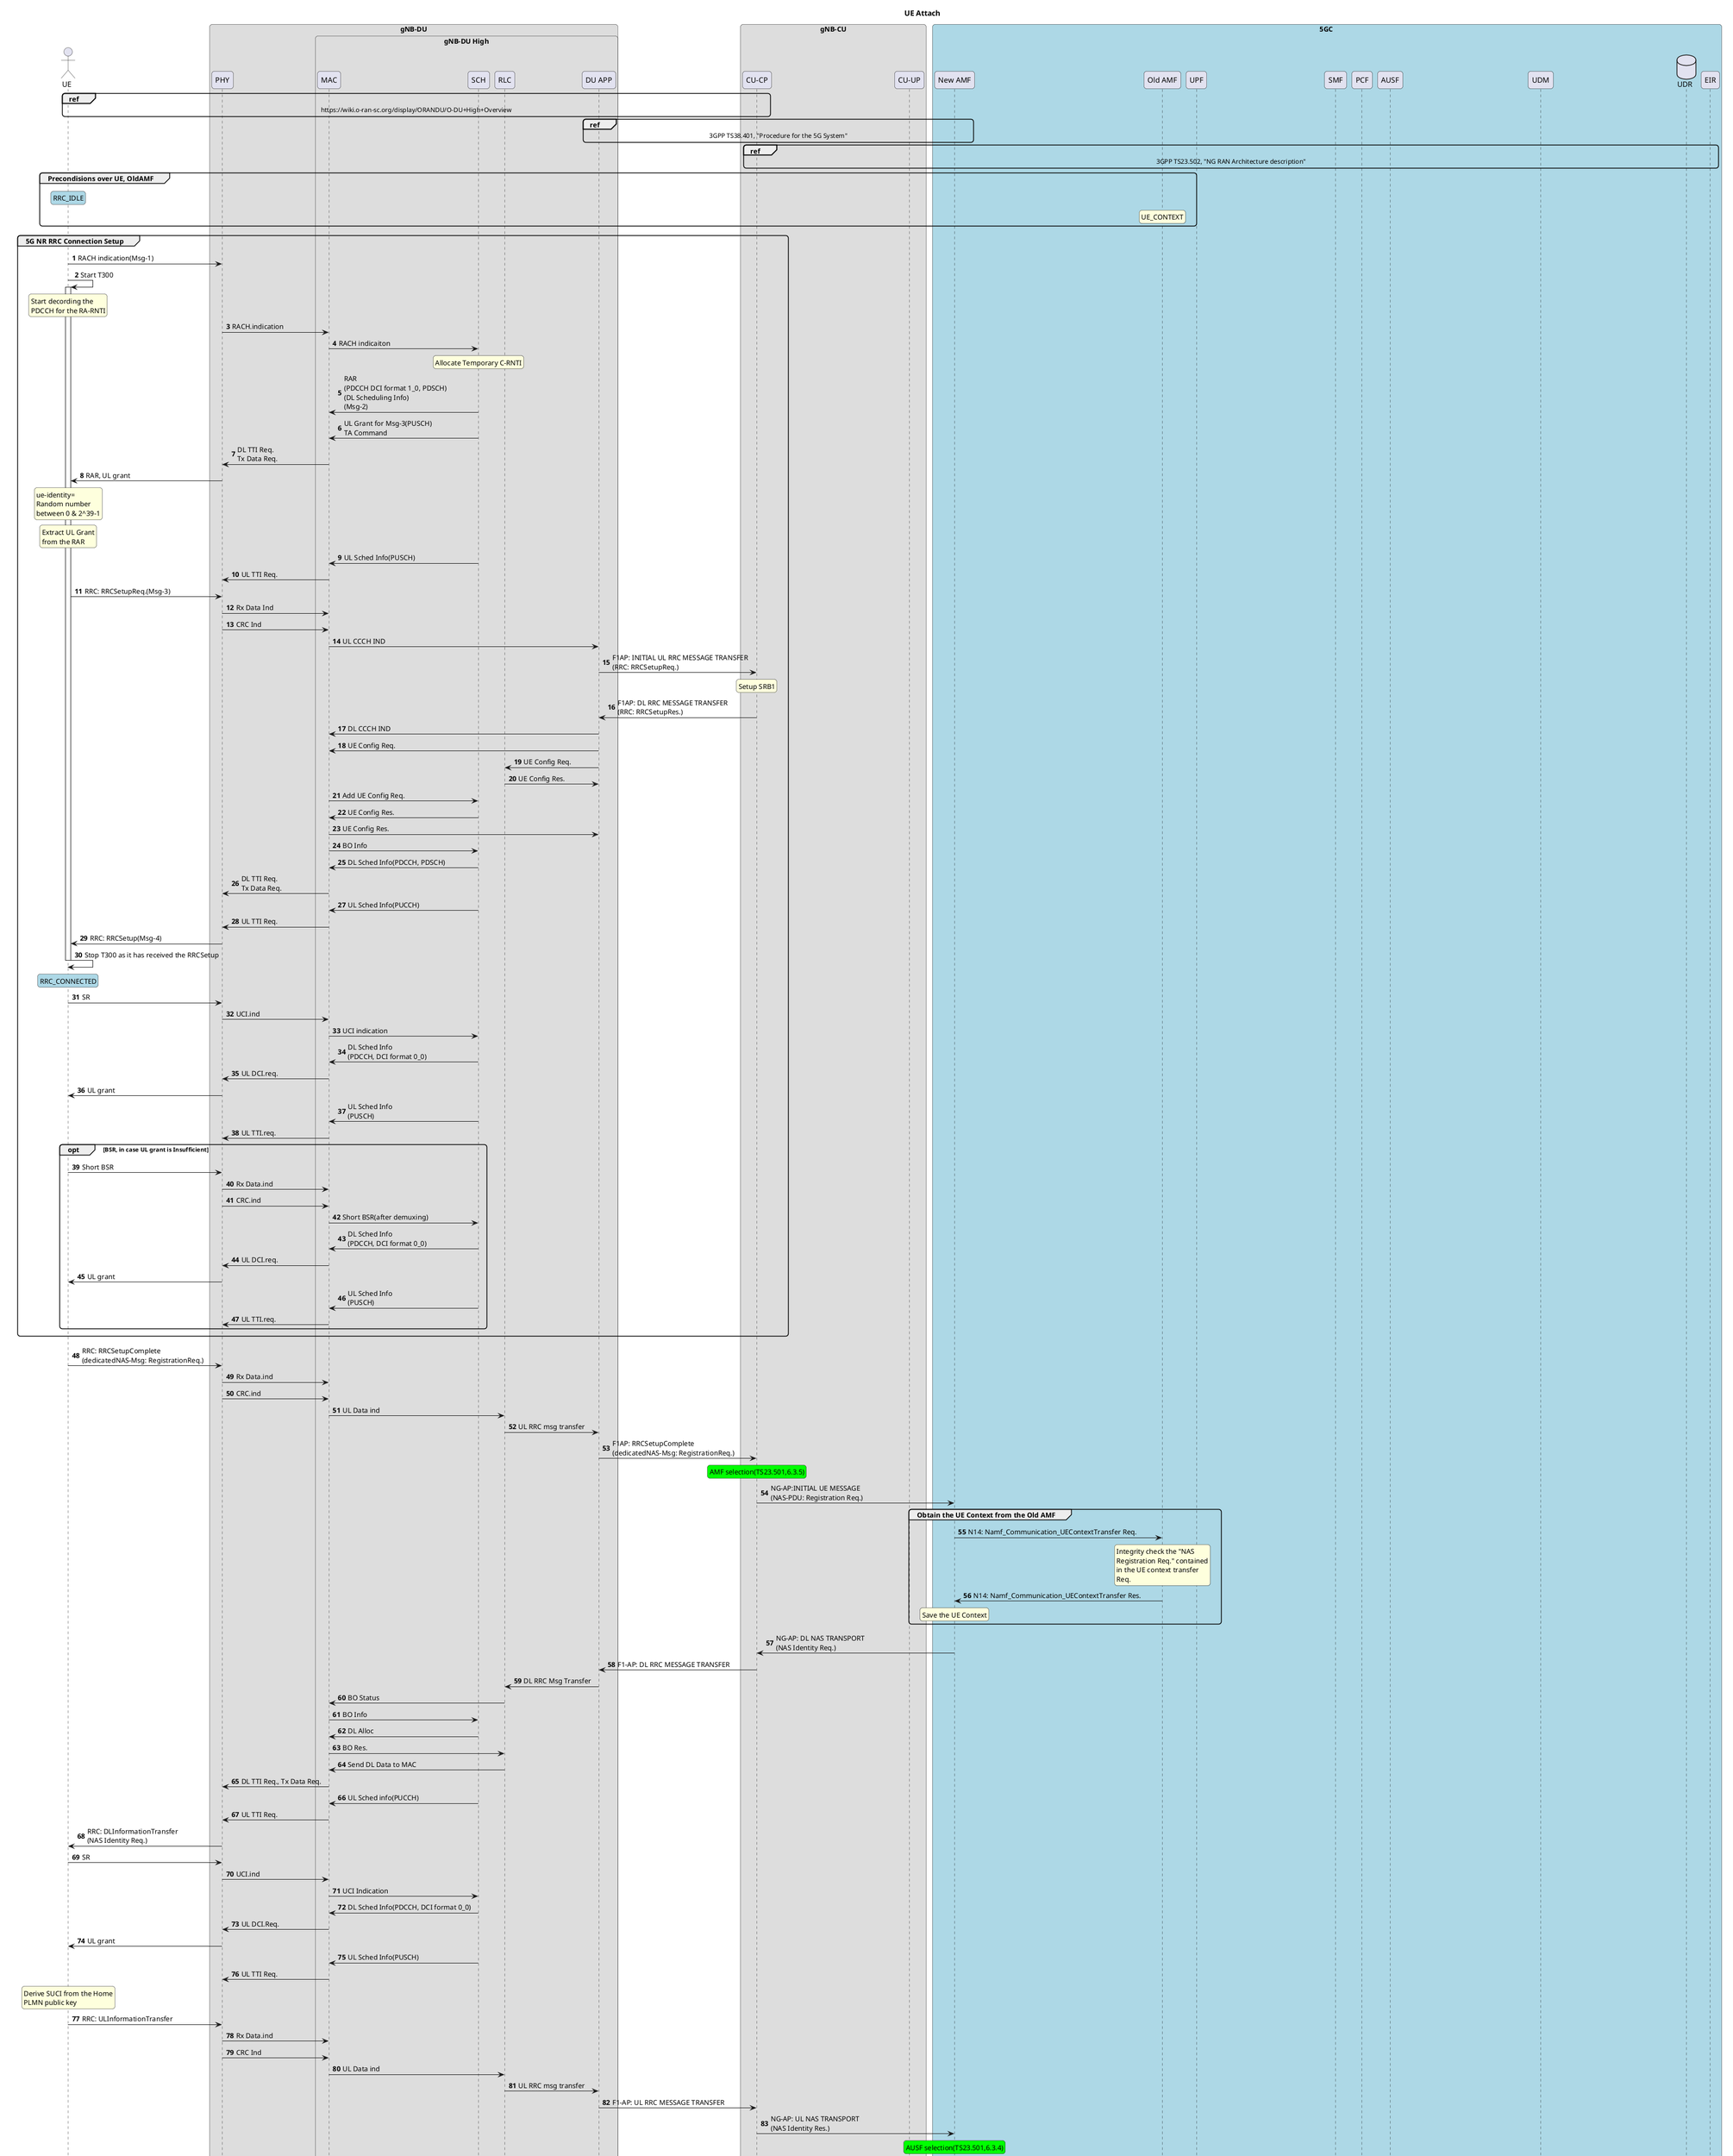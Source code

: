 @startuml "UE Attach"
skinparam RoundCorner 10

!pragma teoz true
title
    UE Attach
end title

'=============================
'===== Network Functions =====
'=============================
database UDR
actor UE

box gNB-DU
    participant PHY
    box gNB-DU High
        participant MAC
        participant SCH
        participant RLC
        participant "DU APP" as DUAPP 
    endbox
endbox

box gNB-CU
    participant "CU-CP" as CUCP
    participant "CU-UP" as CUUP
endbox

box 5GC #lightblue
    participant "New AMF" as NewAMF
    participant "Old AMF" as OldAMF
    participant UPF
    participant SMF
    participant PCF
    participant AUSF
    participant UDM
    participant UDR
    participant EIR
endbox

autonumber
'=====================
'===== Reference =====
'=====================
ref over UE, CUCP: https://wiki.o-ran-sc.org/display/ORANDU/O-DU+High+Overview
ref over DUAPP, NewAMF: 3GPP TS38.401, "Procedure for the 5G System"
ref over CUCP, EIR: 3GPP TS23.502, "NG RAN Architecture description"

'=========================
'===== Preconditions =====
'=========================
group Precondisions over UE, OldAMF
    rnote over UE #LightBlue
        RRC_IDLE
    endrnote

    rnote over OldAMF
        UE_CONTEXT
    endrnote
end

'==========================
'===== RACH Procedure =====
'==========================

group 5G NR RRC Connection Setup
    UE->PHY: RACH indication(Msg-1)
    UE->UE++: Start T300
    rnote over UE
        Start decording the 
        PDCCH for the RA-RNTI
    endrnote
    PHY->MAC: RACH.indication
    MAC->SCH: RACH indicaiton
    rnote over SCH
        Allocate Temporary C-RNTI
    endrnote
    SCH->MAC: RAR\n(PDCCH DCI format 1_0, PDSCH)\n(DL Scheduling Info)\n(Msg-2)
    SCH->MAC: UL Grant for Msg-3(PUSCH)\nTA Command
    MAC->PHY: DL TTI Req.\nTx Data Req.
    PHY->UE: RAR, UL grant

    rnote over UE
        ue-identity=
        Random number
        between 0 & 2^39-1
    endrnote
    rnote over UE
        Extract UL Grant
        from the RAR
    endrnote

    SCH->MAC: UL Sched Info(PUSCH)
    MAC->PHY: UL TTI Req.

    UE->PHY: RRC: RRCSetupReq.(Msg-3)
    PHY->MAC: Rx Data Ind
    PHY->MAC: CRC Ind
    MAC->DUAPP: UL CCCH IND
    DUAPP->CUCP: F1AP: INITIAL UL RRC MESSAGE TRANSFER\n(RRC: RRCSetupReq.)
    rnote over CUCP
        Setup SRB1
    endrnote
    CUCP->DUAPP: F1AP: DL RRC MESSAGE TRANSFER\n(RRC: RRCSetupRes.)
    DUAPP->MAC: DL CCCH IND
    DUAPP->MAC: UE Config Req.
    DUAPP->RLC: UE Config Req.
    RLC->DUAPP: UE Config Res.
    MAC->SCH: Add UE Config Req.
    SCH->MAC: UE Config Res.
    MAC->DUAPP: UE Config Res.
    MAC->SCH: BO Info
    SCH->MAC: DL Sched Info(PDCCH, PDSCH)
    MAC->PHY: DL TTI Req.\nTx Data Req.
    SCH->MAC: UL Sched Info(PUCCH)
    MAC->PHY: UL TTI Req.
    PHY->UE: RRC: RRCSetup(Msg-4)
    UE->UE--: Stop T300 as it has received the RRCSetup
    rnote over UE #LightBlue
        RRC_CONNECTED
    endrnote

    UE->PHY: SR
    PHY->MAC: UCI.ind
    MAC->SCH: UCI indication
    SCH->MAC: DL Sched Info\n(PDCCH, DCI format 0_0)
    MAC->PHY: UL DCI.req.
    PHY->UE: UL grant
    SCH->MAC: UL Sched Info\n(PUSCH)
    MAC->PHY: UL TTI.req.

    opt BSR, in case UL grant is Insufficient
        UE->PHY: Short BSR
        PHY->MAC: Rx Data.ind
        PHY->MAC: CRC.ind
        MAC->SCH: Short BSR(after demuxing)
        SCH->MAC: DL Sched Info\n(PDCCH, DCI format 0_0)
        MAC->PHY: UL DCI.req.
        PHY->UE: UL grant
        SCH->MAC: UL Sched Info\n(PUSCH)
        MAC->PHY: UL TTI.req.
    end
end

'====================================
'===== UE attach signaling flow =====
'====================================

'RRCSetupComplete
UE->PHY: RRC: RRCSetupComplete\n(dedicatedNAS-Msg: RegistrationReq.)
PHY->MAC: Rx Data.ind
PHY->MAC: CRC.ind
MAC->RLC: UL Data ind
RLC->DUAPP: UL RRC msg transfer
DUAPP->CUCP: F1AP: RRCSetupComplete\n(dedicatedNAS-Msg: RegistrationReq.)

'AMF selection
rnote over CUCP #Lime
    AMF selection(TS23.501,6.3.5)
endrnote

CUCP->NewAMF: NG-AP:INITIAL UE MESSAGE\n(NAS-PDU: Registration Req.)

group Obtain the UE Context from the Old AMF
    NewAMF->OldAMF: N14: Namf_Communication_UEContextTransfer Req.
    rnote over OldAMF
        Integrity check the "NAS
        Registration Req." contained
        in the UE context transfer
        Req.
    endrnote
    OldAMF->NewAMF: N14: Namf_Communication_UEContextTransfer Res.
    rnote over NewAMF
        Save the UE Context
    endrnote
end
'end group(Obtain the UE Context from the Old AMF)

NewAMF->CUCP: NG-AP: DL NAS TRANSPORT\n(NAS Identity Req.)
CUCP->DUAPP: F1-AP: DL RRC MESSAGE TRANSFER

DUAPP->RLC: DL RRC Msg Transfer
RLC->MAC: BO Status
MAC->SCH: BO Info
SCH->MAC: DL Alloc
MAC->RLC: BO Res.
RLC->MAC: Send DL Data to MAC
MAC->PHY: DL TTI Req., Tx Data Req.
SCH->MAC: UL Sched info(PUCCH)
MAC->PHY: UL TTI Req.
PHY->UE: RRC: DLInformationTransfer\n(NAS Identity Req.)
UE->PHY: SR
PHY->MAC: UCI.ind
MAC->SCH: UCI Indication
SCH->MAC: DL Sched Info(PDCCH, DCI format 0_0)
MAC->PHY: UL DCI.Req.
PHY->UE: UL grant
SCH->MAC: UL Sched Info(PUSCH)
MAC->PHY: UL TTI Req.

rnote over "UE"
    Derive SUCI from the Home
    PLMN public key
endrnote
UE->PHY: RRC: ULInformationTransfer
PHY->MAC: Rx Data.ind
PHY->MAC: CRC Ind
MAC->RLC: UL Data ind
RLC->DUAPP: UL RRC msg transfer    
DUAPP->CUCP: F1-AP: UL RRC MESSAGE TRANSFER
CUCP->NewAMF: NG-AP: UL NAS TRANSPORT\n(NAS Identity Res.)

rnote over NewAMF #Lime
    AUSF selection(TS23.501,6.3.4)
endrnote

group NAS Authentication and Security

    group 5G AKA Authentication(TS29.509,5.2.2.2.2)
        NewAMF->AUSF: N12: Nausf_UEAuthenticate_authenticate Req.
        group Authentication Information Retreival(TS29.503,5.4.2.2)
            AUSF->UDM: N13: Nudm_UEAuthenticate_Get Req.
            UDM->UDR: retrieve authentication data
            UDR->UDM: retrieve authentication data
            rnote over "UDM"
                Authentication
                Vector Generation
            endrnote
            rnote over "UDM"
                suci->supi
            endrnote
            UDM->AUSF: N13: Nudm_UEAuthenticate_Get Res.
        end
        AUSF->NewAMF: N12: Nausf_UEAuthenticate_authenticate Res.
    end

    NewAMF->CUCP: NG-AP: DL NAS TRANSPORT\n(NAS Authentication Req.)
    CUCP->DUAPP: F1-AP: DL RRC MESSAGE TRANSFER
    DUAPP->RLC: DL RRC Msg Transfer
    RLC->MAC: BO Status
    MAC->SCH: BO Info
    SCH->MAC: DL Alloc
    MAC->RLC: BO Res.
    RLC->MAC: Send DL Data to MAC
    MAC->PHY: DL TTI Req., Tx Data Req.
    SCH->MAC: UL Sched info(PUCCH)
    MAC->PHY: UL TTI Req.
    PHY->UE: RRC: DLInformationTransfer\n(NAS Authentication Req.)
    UE->PHY: SR
    PHY->MAC: UCI.ind
    MAC->SCH: UCI Indication
    SCH->MAC: DL Sched Info(PDCCH, DCI format 0_0)
    MAC->PHY: UL DCI.Req.
    PHY->UE: UL grant
    SCH->MAC: UL Sched Info(PUSCH)
    MAC->PHY: UL TTI Req.

    UE->PHY: RRC: ULInformationTransfer
    PHY->MAC: Rx Data.ind
    PHY->MAC: CRC Ind
    MAC->RLC: UL Data ind
    RLC->DUAPP: UL RRC msg transfer    
    DUAPP->CUCP: F1-AP: UL RRC MESSAGE TRANSFER
    CUCP->NewAMF: NG-AP: UL NAS TRANSPORT\n(NAS Authentication Res.)
    note right
        Authentication challenge
    end note

    group 5G AKA Confirmation(TS29.509,5.2.2.2.2)
        NewAMF->AUSF: N12: AKA Confirmation Req.
        group Authentication Confirmation(TS29.503,5.4.2.3.2)
            AUSF->UDM: N13: Authentication Confirmation Req.
            UDM->UDR: retrieve authentication data
            UDR->UDM: retrieve authentication data
            UDM->AUSF: N13: Authentication Confirmation Res.
        end
        AUSF->NewAMF: N12: AKA Confirmation Res.
        note right NewAMF
        authResult(SUCCESS),supi
        end note
        rnote over NewAMF
            Store the supi
        endrnote
    end

    NewAMF->CUCP: NG-AP: DL NAS TRANSPORT\n(NAS Security Mode Command)
    note right
        Req. the IMEISV
    end note
    CUCP->DUAPP: F1-AP: DL RRC MESSAGE TRANSFER
    DUAPP->RLC: DL RRC Msg Transfer
    RLC->MAC: BO Status
    MAC->SCH: BO Info
    SCH->MAC: DL Alloc
    MAC->RLC: BO Res.
    RLC->MAC: Send DL Data to MAC
    MAC->PHY: DL TTI Req., Tx Data Req.
    SCH->MAC: UL Sched info(PUCCH)
    MAC->PHY: UL TTI Req.
    PHY->UE: RRC: DLInformationTransfer\n(NAS Security Mode Command)
    UE->PHY: SR
    PHY->MAC: UCI.ind
    MAC->SCH: UCI Indication
    SCH->MAC: DL Sched Info(PDCCH, DCI format 0_0)
    MAC->PHY: UL DCI.Req.
    PHY->UE: UL grant
    SCH->MAC: UL Sched Info(PUSCH)
    MAC->PHY: UL TTI Req.

    UE->PHY: RRC: ULInformationTransfer
    PHY->MAC: Rx Data.ind
    PHY->MAC: CRC Ind
    MAC->RLC: UL Data ind
    RLC->DUAPP: UL RRC msg transfer    
    DUAPP->CUCP: F1-AP: UL RRC MESSAGE TRANSFER
    CUCP->NewAMF: NG-AP: UL NAS TRANSPORT\n(NAS Security Mode Complete)\n(NAS Registration Req.)

end
'end group(NAS Authentication and Security)

NewAMF->OldAMF: N14: Namf_Communication_RegistrationCompleteNotify

group Confirm that the UE is not blocklisted(TS29.511,)
    rnote over NewAMF
        Obtain the PEI from
        the UE Context
    endrnote
    NewAMF->EIR : N17: N5g-eir_EquipmentIdentityCheck Req.
    EIR->NewAMF: N17: N5g-eir_EquipmentIdentityCheck Res.
end
'end group(Confirm that the UE is not blocklisted)




group Register with the UDM and obtain the subscription data
    rnote over NewAMF #Lime 
        UDM Selection(TS23.501,6.3.8)
    endrnote

    group Slice Selection Subscription Data Retrieval(TS29.503,5.2.2.2.2)
        NewAMF->UDM: N8: Data Retrieval Req.(supi)
        UDM->UDR: retrieve authentication data Req.
        UDR->UDM: Res.
        UDM->NewAMF: N8: Data Retrieval Res.(NSSAI(,and supported-features,plmn-id))
    end

    group AMF Registration for 3GPP access(TS29.503,5.3.2.2)
        NewAMF->UDM: N8: Nudm_UEContextManagement_Registration Req.
        UDM->UDR: registration Req.
        UDR->UDM: Res.
        UDM->NewAMF: N8: Nudm_UEContextManagement_Registration Res.
    end
    group Access and Mobility Subscription Data Retrieval(TS29.503,5.2.2.2.3)
        NewAMF->UDM: N8: Nudm_SubscriberDataManagement_Get Req.
        UDM->UDR: get Req.
        UDR->UDM: Res.
        UDM->NewAMF: N8: Nudm_SubscriberDataManagement_Get Res.
        rnote right NewAMF
            nssai
        endrnote
    end

    group SMF Selection Subscription Data Retrieval(TS29.503,5.2.2.2.4)
        NewAMF->UDM: N8: Nudm_SubscriberDataManagement_Get Req.
        UDM->UDR: SMF Selection Subscription Data Req.
        UDR->UDM: Res.
        UDM->UDR: SMF Registration Req.
        UDR->UDM: Res.
        UDM->NewAMF: N8: Nudm_SubscriberDataManagement_Get Res.
        rnote right NewAMF
            (empty)
        endrnote
    end

    group UE context in SMF Data Retrieval(TS29.503,5.2.2.2.8)
        NewAMF->UDM: N8: Nudm_SubscriberDataManagement_Get Req.
        UDM->UDR: get Req.
        UDR->UDM: Res.
        UDM->NewAMF: N8: Nudm_SubscriberDataManagement_Get Res.
        rnote right NewAMF
            (empty)
        endrnote
    end

    rnote over NewAMF
        Create UE Context
    endrnote
    UDM->OldAMF: N8: Nudm_UEContextManagement_Deregistration_Notify
    OldAMF->SMF: N11: Nsmf_PDUSession_ReleaseSMContext
    rnote over OldAMF
        Delete UE Context
    endrnote
end
'end group(Register with the UDM and obtain the subscription data)

group Update policy association with the PCF. The PCF registers for AMF events.
    rnote over NewAMF #Lime
        PCF Selection(TS23.501,6.3.7)
    endrnote
    NewAMF->PCF: N15: Npcf_AMPolicyControl_Create Req.
    PCF->NewAMF: N15: Npcf_AMPolicyControl_Create Res.
    PCF->NewAMF: N15: Namf_EventExpose_Subscribe Req.
    NewAMF->PCF: N15: Namf_EventExpose_Subscribe Res.
    OldAMF->PCF: N15: Npcf_AMPolicyControl_Delete Req.
    PCF->OldAMF: N15: Npcf_AMPolicyControl_Delete Res.
end
'end group(Update policy association with the PCF. The PCF registers for AMF events.)

group Setup the User Plane Function(UPF)
    NewAMF->SMF: N11: Nsmf_PDUSession_UpdateSMContext Req.
    rnote over "SMF"
        allocate
        UE IP Address
    endrnote
    rnote over "SMF"
        allocate
        PDU Session Uplink TEID
    endrnote
    rnote over "SMF" #Lime
        UPF Selection(TS23.501,6.3.3)
    endrnote
    SMF->UPF: N4: PFCP Session Modification Req.
    UPF<-]: Downlink Data
    rnote over "UPF"
        begin
        Buffer Downlink Data
    endrnote
    UPF->SMF: N4: PFCP Session Modification Res.
    SMF->NewAMF: N11: Nsmf_PDUSession_UpdateSMContext Res.
end
'end group(Setup the User Plane Function(UPF))

rnote over NewAMF
    allocate
    AMF UE NGAP ID
endrnote
NewAMF->CUCP: Initial Context Setup Req.\n(NAS-PDU: Registration Accept)
CUCP->CUUP: BEARER CONTEXT SETUP REQ.
CUUP->CUCP: BEARER CONTEXT SETUP RES.

group 5G-NR AS Security Procedure
    CUCP->DUAPP: F1-AP: DL RRC MESSAGE TRANSFER\n(Security Mode Command)\n(UE CONTEXT SETUP REQ.)
    DUAPP->RLC: DL RRC Msg Transfer
    RLC->MAC: BO Status
    MAC->SCH: BO Info
    SCH->MAC: DL Alloc
    MAC->RLC: BO Res.
    RLC->MAC: Send DL Data to MAC
    MAC->PHY: DL TTI Req., Tx Data Req.
    SCH->MAC: UL Sched info(PUCCH)
    MAC->PHY: UL TTI Req.
    PHY->UE: RRC: DLInformationTransfer\n(Security Mode Command)
    UE->PHY: SR
    PHY->MAC: UCI.ind
    MAC->SCH: UCI Indication
    SCH->MAC: DL Sched Info(PDCCH, DCI format 0_0)
    MAC->PHY: UL DCI.Req.
    PHY->UE: UL grant
    SCH->MAC: UL Sched Info(PUSCH)
    MAC->PHY: UL TTI Req.

    DUAPP->CUCP: F1-AP: UL RRC MESSAGE TRANSFER\n(UE CONTEXT SETUP RES.)
    CUCP->CUUP: BEARER CONTEXT MODIFICATION REQ.
    CUUP->CUCP: BEARER CONTEXT MODIFICATION RES.
    rnote over "UE"
        Derive the K-gNB key
    endrnote
    rnote over "UE"
        Derive K-RRC-int key
        associated with the Integrity
        Procedure Algorithm
    endrnote
    rnote over "UE"
        Verify the integrity protection
        of the Security Mode Command
        message
    endrnote
    rnote over "UE"
        Derive K-UP-int key
        associated with the Integrity
        Procedure Algorithm
    endrnote
    rnote over "UE"
        Start SRB Integrity Protect
    endrnote
    UE->PHY: RRC: ULInformationTransfer\n(Security Mode Complete)
    PHY->MAC: Rx Data.ind
    PHY->MAC: CRC Ind
    MAC->RLC: UL Data ind
    RLC->DUAPP: UL RRC msg transfer    
    DUAPP->CUCP: F1-AP: UL RRC MESSAGE TRANSFER\n(Security Mode Complete)
    rnote over "UE"
        Start SRB Ciphering
    endrnote
end
'end group(5G-NR AS Security Procedure)

opt not received "UE Radio Capability" yet
    group UE Capability Match Procedure(TS23.502,4.2.8)
        NewAMF->CUCP: N2: UE Capability Match Req.
        CUCP->DUAPP: F1-AP: DL RRC MESSAGE TRANSFER\n(UE Capability Enquiry)
        DUAPP->RLC: DL RRC Msg Transfer
        RLC->MAC: BO Status
        MAC->SCH: BO Info
        SCH->MAC: DL Alloc
        MAC->RLC: BO Res.
        RLC->MAC: Send DL Data to MAC
        MAC->PHY: DL TTI Req., Tx Data Req.
        SCH->MAC: UL Sched info(PUCCH)
        MAC->PHY: UL TTI Req.
        PHY->UE: RRC: DLInformationTransfer\n(UE Capability Enquiry)
        UE->PHY: SR
        PHY->MAC: UCI.ind
        MAC->SCH: UCI Indication
        SCH->MAC: DL Sched Info(PDCCH, DCI format 0_0)
        MAC->PHY: UL DCI.Req.
        PHY->UE: UL grant
        SCH->MAC: UL Sched Info(PUSCH)
        MAC->PHY: UL TTI Req.

        UE->PHY: RRC: ULInformationTransfer\n(UE Capability Information)
        PHY->MAC: Rx Data.ind
        PHY->MAC: CRC Ind
        MAC->RLC: UL Data ind
        RLC->DUAPP: UL RRC msg transfer
        DUAPP->CUCP: F1-AP: UL RRC MESSAGE TRANSFER\n(UE Capability Information)
        CUCP->NewAMF: N2: UE Capability Match Res.
    end
end

group 5G-NR RRC Reconfiguration
    CUCP->DUAPP: F1-AP: DL RRC MESSAGE TRANSFER\n(RRCReconfiguration\n[Registration Accept\n(5GS registration result,\nPDU session status)])
    DUAPP->RLC: DL RRC Msg Transfer
    RLC->MAC: BO Status
    MAC->SCH: BO Info
    SCH->MAC: DL Alloc
    MAC->RLC: BO Res.
    RLC->MAC: Send DL Data to MAC
    MAC->PHY: DL TTI Req., Tx Data Req.
    SCH->MAC: UL Sched info(PUCCH)
    MAC->PHY: UL TTI Req.
    PHY->UE: RRC: DLInformationTransfer\n(RRC Reconfiguration\n[Registration Accept])
    UE->PHY: SR
    PHY->MAC: UCI.ind
    MAC->SCH: UCI Indication
    SCH->MAC: DL Sched Info(PDCCH, DCI format 0_0)
    MAC->PHY: UL DCI.Req.
    PHY->UE: UL grant
    SCH->MAC: UL Sched Info(PUSCH)
    MAC->PHY: UL TTI Req.
    rnote over "UE"
        Perform the primary cell
        group configuration Procedure
    endrnote
    rnote over "UE"
        Perform the secondary cell
        group configuration Procedure
    endrnote
    rnote over "UE"
        Perform the radio bearer
        configuration Procedure
        message
    endrnote
    rnote over "UE"
        Initiate measurements based
        on the received MeasConfig
    endrnote
    rnote over "UE"
        Process the Registration
        Accept NAS message and setup
        PDU sessions
    endrnote
    UE->PHY: RRC: ULInformationTransfer\n(RRC Reconfiguraion Complete\n[Registration Complete])
    PHY->MAC: Rx Data.ind
    PHY->MAC: CRC Ind
    MAC->RLC: UL Data ind
    RLC->DUAPP: UL RRC msg transfer
    DUAPP->CUCP: F1-AP: UL RRC MESSAGE TRANSFER\n(RRCReconfigurationComplete\n[Registration Complete])
end
'end group(5G-NR RRC Reconfiguration)

rnote over CUCP
    allocate
    PDU Session Downlink TEID
endrnote

CUCP->NewAMF: Initial Context Setup Res.\n(PDU Registration Complete)

group Start Downlink and Uplink Data Transfer
    group 要確認 PDU Session Establishment(TS23.502, 4.3.2.2)
        UE->PHY: RRC: ULInformationTransfer
        DUAPP->CUCP: F1-AP: UL RRC MESSAGE TRANSFER\n(NAS Registration Complete)\n(N1: PDU Session Esta. Req.)
        CUCP->NewAMF: NG-AP UL NAS Transport

        note over UE, UDM: see PDU Session Esta. Procedure

    '    NewAMF->CUCP: NG-AP DL NAS Transport
        NewAMF->CUCP: N2 PDU Session Req.
        CUCP->DUAPP: F1-AP: DL RRC MESSAGE TRANSFER\n(N1: PDU Session Esta. Accept)\n(RRC: RRCReconfiguration)
        PHY->UE: RRC: DLInformationTransfer\nRRC: RRCReconfiguration
        UE->PHY: RRC: RRCReconfigurationComplete
        DUAPP->CUCP: F1-AP: UL RRC MESSAGE TRANSFER\n(RRC: RRCReconfigurationComplete)
    '    CUCP->DUAPP: F1-AP: UE CONTEXT MODIFICATION REQ.\n(RRC: RRC Reconfiguration Complete Identicator)
    '    note over DUAPP
    '        スケジューラ開始？？？
    '    endnote
    '   DUAPP->CUCP: F1-AP: UE CONTEXT MODIFICATION RES.
        CUCP->NewAMF: N2 PDU Session Req. Ack.
    end

    UE->CUUP ++ : Uplink Data
    CUUP->UPF --++ : Uplink Data
    rnote over "UPF"
    UTEID
    endrnote
    UPF->] -- : Uplink Data

    NewAMF->SMF: N11: Nsmf_PDUSession_UpdateSMContext Req.
    SMF->UPF: N4: PFCP Session Modification Req.
    rnote over "UPF"
    end
    Buffer Downlink Data
    endrnote
    UPF->CUUP ++ : Downlink Data
    rnote over CUUP
    DTEID
    endrnote
    CUUP->UE -- : Downlink Data
    UPF->SMF: N4: PFCP Session Modification Res.
    SMF->NewAMF: N11: Nsmf_PDUSession_UpdateSMContext Res.
    SMF-->NewAMF: N11: Nsmf_PDUSession_SMContextStatusNotify
end

@enduml
